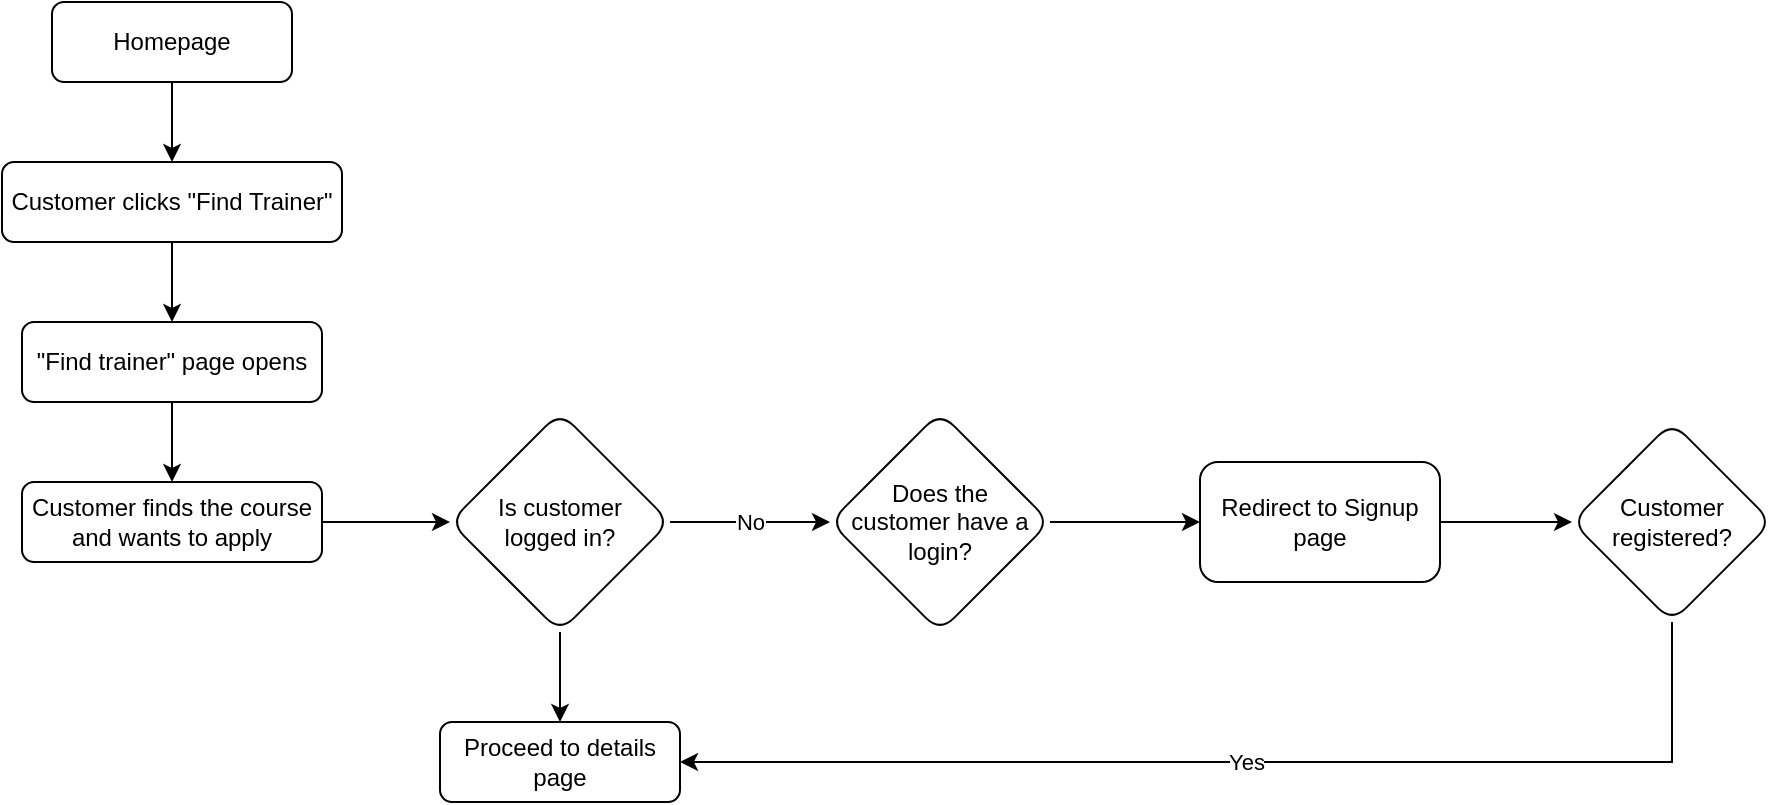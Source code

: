 <mxfile version="20.8.10" type="github">
  <diagram id="C5RBs43oDa-KdzZeNtuy" name="Page-1">
    <mxGraphModel dx="1434" dy="764" grid="1" gridSize="10" guides="1" tooltips="1" connect="1" arrows="1" fold="1" page="1" pageScale="1" pageWidth="827" pageHeight="1169" math="0" shadow="0">
      <root>
        <mxCell id="WIyWlLk6GJQsqaUBKTNV-0" />
        <mxCell id="WIyWlLk6GJQsqaUBKTNV-1" parent="WIyWlLk6GJQsqaUBKTNV-0" />
        <mxCell id="61IgEG6gzt1TAaFlXaz2-3" value="" style="edgeStyle=orthogonalEdgeStyle;rounded=0;orthogonalLoop=1;jettySize=auto;html=1;" edge="1" parent="WIyWlLk6GJQsqaUBKTNV-1" source="WIyWlLk6GJQsqaUBKTNV-3" target="61IgEG6gzt1TAaFlXaz2-0">
          <mxGeometry relative="1" as="geometry" />
        </mxCell>
        <mxCell id="WIyWlLk6GJQsqaUBKTNV-3" value="Homepage" style="rounded=1;whiteSpace=wrap;html=1;fontSize=12;glass=0;strokeWidth=1;shadow=0;" parent="WIyWlLk6GJQsqaUBKTNV-1" vertex="1">
          <mxGeometry x="160" y="80" width="120" height="40" as="geometry" />
        </mxCell>
        <mxCell id="61IgEG6gzt1TAaFlXaz2-2" value="" style="edgeStyle=orthogonalEdgeStyle;rounded=0;orthogonalLoop=1;jettySize=auto;html=1;" edge="1" parent="WIyWlLk6GJQsqaUBKTNV-1" source="61IgEG6gzt1TAaFlXaz2-0" target="61IgEG6gzt1TAaFlXaz2-1">
          <mxGeometry relative="1" as="geometry" />
        </mxCell>
        <mxCell id="61IgEG6gzt1TAaFlXaz2-0" value="Customer clicks &quot;Find Trainer&quot;" style="rounded=1;whiteSpace=wrap;html=1;" vertex="1" parent="WIyWlLk6GJQsqaUBKTNV-1">
          <mxGeometry x="135" y="160" width="170" height="40" as="geometry" />
        </mxCell>
        <mxCell id="61IgEG6gzt1TAaFlXaz2-5" value="" style="edgeStyle=orthogonalEdgeStyle;rounded=0;orthogonalLoop=1;jettySize=auto;html=1;" edge="1" parent="WIyWlLk6GJQsqaUBKTNV-1" source="61IgEG6gzt1TAaFlXaz2-1" target="61IgEG6gzt1TAaFlXaz2-4">
          <mxGeometry relative="1" as="geometry" />
        </mxCell>
        <mxCell id="61IgEG6gzt1TAaFlXaz2-1" value="&quot;Find trainer&quot; page opens" style="rounded=1;whiteSpace=wrap;html=1;" vertex="1" parent="WIyWlLk6GJQsqaUBKTNV-1">
          <mxGeometry x="145" y="240" width="150" height="40" as="geometry" />
        </mxCell>
        <mxCell id="61IgEG6gzt1TAaFlXaz2-7" value="" style="edgeStyle=orthogonalEdgeStyle;rounded=0;orthogonalLoop=1;jettySize=auto;html=1;" edge="1" parent="WIyWlLk6GJQsqaUBKTNV-1" source="61IgEG6gzt1TAaFlXaz2-4" target="61IgEG6gzt1TAaFlXaz2-6">
          <mxGeometry relative="1" as="geometry" />
        </mxCell>
        <mxCell id="61IgEG6gzt1TAaFlXaz2-4" value="Customer finds the course and wants to apply" style="whiteSpace=wrap;html=1;rounded=1;" vertex="1" parent="WIyWlLk6GJQsqaUBKTNV-1">
          <mxGeometry x="145" y="320" width="150" height="40" as="geometry" />
        </mxCell>
        <mxCell id="61IgEG6gzt1TAaFlXaz2-11" value="No" style="edgeStyle=orthogonalEdgeStyle;rounded=0;orthogonalLoop=1;jettySize=auto;html=1;" edge="1" parent="WIyWlLk6GJQsqaUBKTNV-1" source="61IgEG6gzt1TAaFlXaz2-6" target="61IgEG6gzt1TAaFlXaz2-10">
          <mxGeometry relative="1" as="geometry" />
        </mxCell>
        <mxCell id="61IgEG6gzt1TAaFlXaz2-13" value="" style="edgeStyle=orthogonalEdgeStyle;rounded=0;orthogonalLoop=1;jettySize=auto;html=1;" edge="1" parent="WIyWlLk6GJQsqaUBKTNV-1" source="61IgEG6gzt1TAaFlXaz2-6" target="61IgEG6gzt1TAaFlXaz2-12">
          <mxGeometry relative="1" as="geometry" />
        </mxCell>
        <mxCell id="61IgEG6gzt1TAaFlXaz2-6" value="Is customer&lt;br&gt;logged in?" style="rhombus;whiteSpace=wrap;html=1;rounded=1;" vertex="1" parent="WIyWlLk6GJQsqaUBKTNV-1">
          <mxGeometry x="359" y="285" width="110" height="110" as="geometry" />
        </mxCell>
        <mxCell id="61IgEG6gzt1TAaFlXaz2-15" value="" style="edgeStyle=orthogonalEdgeStyle;rounded=0;orthogonalLoop=1;jettySize=auto;html=1;" edge="1" parent="WIyWlLk6GJQsqaUBKTNV-1" source="61IgEG6gzt1TAaFlXaz2-10" target="61IgEG6gzt1TAaFlXaz2-14">
          <mxGeometry relative="1" as="geometry" />
        </mxCell>
        <mxCell id="61IgEG6gzt1TAaFlXaz2-10" value="Does the&lt;br&gt;customer have a login?" style="rhombus;whiteSpace=wrap;html=1;rounded=1;" vertex="1" parent="WIyWlLk6GJQsqaUBKTNV-1">
          <mxGeometry x="549" y="285" width="110" height="110" as="geometry" />
        </mxCell>
        <mxCell id="61IgEG6gzt1TAaFlXaz2-12" value="Proceed to details page" style="whiteSpace=wrap;html=1;rounded=1;" vertex="1" parent="WIyWlLk6GJQsqaUBKTNV-1">
          <mxGeometry x="354" y="440" width="120" height="40" as="geometry" />
        </mxCell>
        <mxCell id="61IgEG6gzt1TAaFlXaz2-17" value="" style="edgeStyle=orthogonalEdgeStyle;rounded=0;orthogonalLoop=1;jettySize=auto;html=1;" edge="1" parent="WIyWlLk6GJQsqaUBKTNV-1" source="61IgEG6gzt1TAaFlXaz2-14" target="61IgEG6gzt1TAaFlXaz2-16">
          <mxGeometry relative="1" as="geometry" />
        </mxCell>
        <mxCell id="61IgEG6gzt1TAaFlXaz2-14" value="Redirect to Signup page" style="whiteSpace=wrap;html=1;rounded=1;" vertex="1" parent="WIyWlLk6GJQsqaUBKTNV-1">
          <mxGeometry x="734" y="310" width="120" height="60" as="geometry" />
        </mxCell>
        <mxCell id="61IgEG6gzt1TAaFlXaz2-19" value="Yes" style="edgeStyle=orthogonalEdgeStyle;rounded=0;orthogonalLoop=1;jettySize=auto;html=1;exitX=0.5;exitY=1;exitDx=0;exitDy=0;entryX=1;entryY=0.5;entryDx=0;entryDy=0;" edge="1" parent="WIyWlLk6GJQsqaUBKTNV-1" source="61IgEG6gzt1TAaFlXaz2-16" target="61IgEG6gzt1TAaFlXaz2-12">
          <mxGeometry relative="1" as="geometry" />
        </mxCell>
        <mxCell id="61IgEG6gzt1TAaFlXaz2-16" value="Customer registered?" style="rhombus;whiteSpace=wrap;html=1;rounded=1;" vertex="1" parent="WIyWlLk6GJQsqaUBKTNV-1">
          <mxGeometry x="920" y="290" width="100" height="100" as="geometry" />
        </mxCell>
      </root>
    </mxGraphModel>
  </diagram>
</mxfile>
